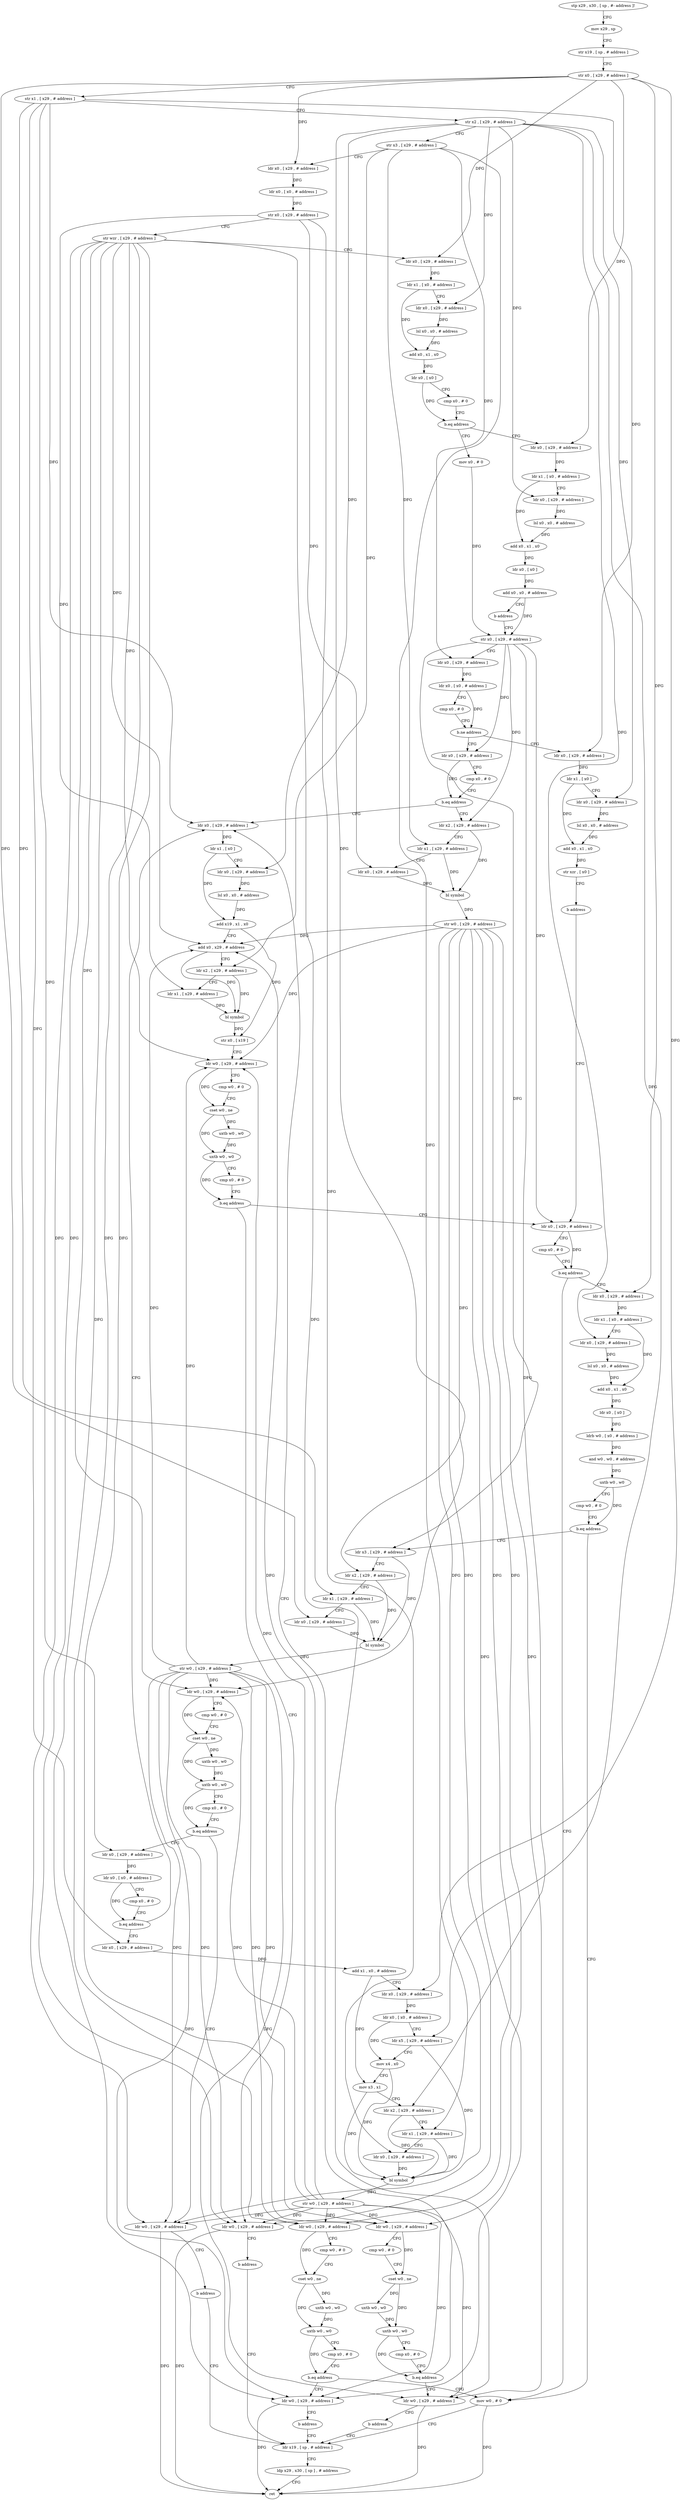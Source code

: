 digraph "func" {
"4454328" [label = "stp x29 , x30 , [ sp , #- address ]!" ]
"4454332" [label = "mov x29 , sp" ]
"4454336" [label = "str x19 , [ sp , # address ]" ]
"4454340" [label = "str x0 , [ x29 , # address ]" ]
"4454344" [label = "str x1 , [ x29 , # address ]" ]
"4454348" [label = "str x2 , [ x29 , # address ]" ]
"4454352" [label = "str x3 , [ x29 , # address ]" ]
"4454356" [label = "ldr x0 , [ x29 , # address ]" ]
"4454360" [label = "ldr x0 , [ x0 , # address ]" ]
"4454364" [label = "str x0 , [ x29 , # address ]" ]
"4454368" [label = "str wzr , [ x29 , # address ]" ]
"4454372" [label = "ldr x0 , [ x29 , # address ]" ]
"4454376" [label = "ldr x1 , [ x0 , # address ]" ]
"4454380" [label = "ldr x0 , [ x29 , # address ]" ]
"4454384" [label = "lsl x0 , x0 , # address" ]
"4454388" [label = "add x0 , x1 , x0" ]
"4454392" [label = "ldr x0 , [ x0 ]" ]
"4454396" [label = "cmp x0 , # 0" ]
"4454400" [label = "b.eq address" ]
"4454436" [label = "mov x0 , # 0" ]
"4454404" [label = "ldr x0 , [ x29 , # address ]" ]
"4454440" [label = "str x0 , [ x29 , # address ]" ]
"4454408" [label = "ldr x1 , [ x0 , # address ]" ]
"4454412" [label = "ldr x0 , [ x29 , # address ]" ]
"4454416" [label = "lsl x0 , x0 , # address" ]
"4454420" [label = "add x0 , x1 , x0" ]
"4454424" [label = "ldr x0 , [ x0 ]" ]
"4454428" [label = "add x0 , x0 , # address" ]
"4454432" [label = "b address" ]
"4454488" [label = "ldr x0 , [ x29 , # address ]" ]
"4454492" [label = "cmp x0 , # 0" ]
"4454496" [label = "b.eq address" ]
"4454656" [label = "ldr x0 , [ x29 , # address ]" ]
"4454500" [label = "ldr x2 , [ x29 , # address ]" ]
"4454460" [label = "ldr x0 , [ x29 , # address ]" ]
"4454464" [label = "ldr x1 , [ x0 ]" ]
"4454468" [label = "ldr x0 , [ x29 , # address ]" ]
"4454472" [label = "lsl x0 , x0 , # address" ]
"4454476" [label = "add x0 , x1 , x0" ]
"4454480" [label = "str xzr , [ x0 ]" ]
"4454484" [label = "b address" ]
"4454732" [label = "ldr x0 , [ x29 , # address ]" ]
"4454444" [label = "ldr x0 , [ x29 , # address ]" ]
"4454448" [label = "ldr x0 , [ x0 , # address ]" ]
"4454452" [label = "cmp x0 , # 0" ]
"4454456" [label = "b.ne address" ]
"4454660" [label = "ldr x1 , [ x0 ]" ]
"4454664" [label = "ldr x0 , [ x29 , # address ]" ]
"4454668" [label = "lsl x0 , x0 , # address" ]
"4454672" [label = "add x19 , x1 , x0" ]
"4454676" [label = "add x0 , x29 , # address" ]
"4454680" [label = "ldr x2 , [ x29 , # address ]" ]
"4454684" [label = "ldr x1 , [ x29 , # address ]" ]
"4454688" [label = "bl symbol" ]
"4454692" [label = "str x0 , [ x19 ]" ]
"4454696" [label = "ldr w0 , [ x29 , # address ]" ]
"4454700" [label = "cmp w0 , # 0" ]
"4454704" [label = "cset w0 , ne" ]
"4454708" [label = "uxtb w0 , w0" ]
"4454712" [label = "uxtb w0 , w0" ]
"4454716" [label = "cmp x0 , # 0" ]
"4454720" [label = "b.eq address" ]
"4454724" [label = "ldr w0 , [ x29 , # address ]" ]
"4454504" [label = "ldr x1 , [ x29 , # address ]" ]
"4454508" [label = "ldr x0 , [ x29 , # address ]" ]
"4454512" [label = "bl symbol" ]
"4454516" [label = "str w0 , [ x29 , # address ]" ]
"4454520" [label = "ldr w0 , [ x29 , # address ]" ]
"4454524" [label = "cmp w0 , # 0" ]
"4454528" [label = "cset w0 , ne" ]
"4454532" [label = "uxtb w0 , w0" ]
"4454536" [label = "uxtb w0 , w0" ]
"4454540" [label = "cmp x0 , # 0" ]
"4454544" [label = "b.eq address" ]
"4454556" [label = "ldr x0 , [ x29 , # address ]" ]
"4454548" [label = "ldr w0 , [ x29 , # address ]" ]
"4454736" [label = "cmp x0 , # 0" ]
"4454740" [label = "b.eq address" ]
"4454848" [label = "mov w0 , # 0" ]
"4454744" [label = "ldr x0 , [ x29 , # address ]" ]
"4454728" [label = "b address" ]
"4454852" [label = "ldr x19 , [ sp , # address ]" ]
"4454560" [label = "ldr x0 , [ x0 , # address ]" ]
"4454564" [label = "cmp x0 , # 0" ]
"4454568" [label = "b.eq address" ]
"4454572" [label = "ldr x0 , [ x29 , # address ]" ]
"4454552" [label = "b address" ]
"4454748" [label = "ldr x1 , [ x0 , # address ]" ]
"4454752" [label = "ldr x0 , [ x29 , # address ]" ]
"4454756" [label = "lsl x0 , x0 , # address" ]
"4454760" [label = "add x0 , x1 , x0" ]
"4454764" [label = "ldr x0 , [ x0 ]" ]
"4454768" [label = "ldrb w0 , [ x0 , # address ]" ]
"4454772" [label = "and w0 , w0 , # address" ]
"4454776" [label = "uxtb w0 , w0" ]
"4454780" [label = "cmp w0 , # 0" ]
"4454784" [label = "b.eq address" ]
"4454788" [label = "ldr x3 , [ x29 , # address ]" ]
"4454856" [label = "ldp x29 , x30 , [ sp ] , # address" ]
"4454860" [label = "ret" ]
"4454576" [label = "add x1 , x0 , # address" ]
"4454580" [label = "ldr x0 , [ x29 , # address ]" ]
"4454584" [label = "ldr x0 , [ x0 , # address ]" ]
"4454588" [label = "ldr x5 , [ x29 , # address ]" ]
"4454592" [label = "mov x4 , x0" ]
"4454596" [label = "mov x3 , x1" ]
"4454600" [label = "ldr x2 , [ x29 , # address ]" ]
"4454604" [label = "ldr x1 , [ x29 , # address ]" ]
"4454608" [label = "ldr x0 , [ x29 , # address ]" ]
"4454612" [label = "bl symbol" ]
"4454616" [label = "str w0 , [ x29 , # address ]" ]
"4454620" [label = "ldr w0 , [ x29 , # address ]" ]
"4454624" [label = "cmp w0 , # 0" ]
"4454628" [label = "cset w0 , ne" ]
"4454632" [label = "uxtb w0 , w0" ]
"4454636" [label = "uxtb w0 , w0" ]
"4454640" [label = "cmp x0 , # 0" ]
"4454644" [label = "b.eq address" ]
"4454648" [label = "ldr w0 , [ x29 , # address ]" ]
"4454792" [label = "ldr x2 , [ x29 , # address ]" ]
"4454796" [label = "ldr x1 , [ x29 , # address ]" ]
"4454800" [label = "ldr x0 , [ x29 , # address ]" ]
"4454804" [label = "bl symbol" ]
"4454808" [label = "str w0 , [ x29 , # address ]" ]
"4454812" [label = "ldr w0 , [ x29 , # address ]" ]
"4454816" [label = "cmp w0 , # 0" ]
"4454820" [label = "cset w0 , ne" ]
"4454824" [label = "uxtb w0 , w0" ]
"4454828" [label = "uxtb w0 , w0" ]
"4454832" [label = "cmp x0 , # 0" ]
"4454836" [label = "b.eq address" ]
"4454840" [label = "ldr w0 , [ x29 , # address ]" ]
"4454652" [label = "b address" ]
"4454844" [label = "b address" ]
"4454328" -> "4454332" [ label = "CFG" ]
"4454332" -> "4454336" [ label = "CFG" ]
"4454336" -> "4454340" [ label = "CFG" ]
"4454340" -> "4454344" [ label = "CFG" ]
"4454340" -> "4454356" [ label = "DFG" ]
"4454340" -> "4454372" [ label = "DFG" ]
"4454340" -> "4454404" [ label = "DFG" ]
"4454340" -> "4454744" [ label = "DFG" ]
"4454340" -> "4454800" [ label = "DFG" ]
"4454340" -> "4454580" [ label = "DFG" ]
"4454344" -> "4454348" [ label = "CFG" ]
"4454344" -> "4454460" [ label = "DFG" ]
"4454344" -> "4454656" [ label = "DFG" ]
"4454344" -> "4454796" [ label = "DFG" ]
"4454344" -> "4454556" [ label = "DFG" ]
"4454344" -> "4454572" [ label = "DFG" ]
"4454348" -> "4454352" [ label = "CFG" ]
"4454348" -> "4454380" [ label = "DFG" ]
"4454348" -> "4454412" [ label = "DFG" ]
"4454348" -> "4454468" [ label = "DFG" ]
"4454348" -> "4454664" [ label = "DFG" ]
"4454348" -> "4454752" [ label = "DFG" ]
"4454348" -> "4454792" [ label = "DFG" ]
"4454348" -> "4454588" [ label = "DFG" ]
"4454352" -> "4454356" [ label = "CFG" ]
"4454352" -> "4454444" [ label = "DFG" ]
"4454352" -> "4454680" [ label = "DFG" ]
"4454352" -> "4454504" [ label = "DFG" ]
"4454352" -> "4454604" [ label = "DFG" ]
"4454356" -> "4454360" [ label = "DFG" ]
"4454360" -> "4454364" [ label = "DFG" ]
"4454364" -> "4454368" [ label = "CFG" ]
"4454364" -> "4454684" [ label = "DFG" ]
"4454364" -> "4454508" [ label = "DFG" ]
"4454364" -> "4454608" [ label = "DFG" ]
"4454368" -> "4454372" [ label = "CFG" ]
"4454368" -> "4454696" [ label = "DFG" ]
"4454368" -> "4454520" [ label = "DFG" ]
"4454368" -> "4454812" [ label = "DFG" ]
"4454368" -> "4454724" [ label = "DFG" ]
"4454368" -> "4454548" [ label = "DFG" ]
"4454368" -> "4454620" [ label = "DFG" ]
"4454368" -> "4454840" [ label = "DFG" ]
"4454368" -> "4454648" [ label = "DFG" ]
"4454368" -> "4454676" [ label = "DFG" ]
"4454372" -> "4454376" [ label = "DFG" ]
"4454376" -> "4454380" [ label = "CFG" ]
"4454376" -> "4454388" [ label = "DFG" ]
"4454380" -> "4454384" [ label = "DFG" ]
"4454384" -> "4454388" [ label = "DFG" ]
"4454388" -> "4454392" [ label = "DFG" ]
"4454392" -> "4454396" [ label = "CFG" ]
"4454392" -> "4454400" [ label = "DFG" ]
"4454396" -> "4454400" [ label = "CFG" ]
"4454400" -> "4454436" [ label = "CFG" ]
"4454400" -> "4454404" [ label = "CFG" ]
"4454436" -> "4454440" [ label = "DFG" ]
"4454404" -> "4454408" [ label = "DFG" ]
"4454440" -> "4454444" [ label = "CFG" ]
"4454440" -> "4454488" [ label = "DFG" ]
"4454440" -> "4454500" [ label = "DFG" ]
"4454440" -> "4454732" [ label = "DFG" ]
"4454440" -> "4454788" [ label = "DFG" ]
"4454440" -> "4454600" [ label = "DFG" ]
"4454408" -> "4454412" [ label = "CFG" ]
"4454408" -> "4454420" [ label = "DFG" ]
"4454412" -> "4454416" [ label = "DFG" ]
"4454416" -> "4454420" [ label = "DFG" ]
"4454420" -> "4454424" [ label = "DFG" ]
"4454424" -> "4454428" [ label = "DFG" ]
"4454428" -> "4454432" [ label = "CFG" ]
"4454428" -> "4454440" [ label = "DFG" ]
"4454432" -> "4454440" [ label = "CFG" ]
"4454488" -> "4454492" [ label = "CFG" ]
"4454488" -> "4454496" [ label = "DFG" ]
"4454492" -> "4454496" [ label = "CFG" ]
"4454496" -> "4454656" [ label = "CFG" ]
"4454496" -> "4454500" [ label = "CFG" ]
"4454656" -> "4454660" [ label = "DFG" ]
"4454500" -> "4454504" [ label = "CFG" ]
"4454500" -> "4454512" [ label = "DFG" ]
"4454460" -> "4454464" [ label = "DFG" ]
"4454464" -> "4454468" [ label = "CFG" ]
"4454464" -> "4454476" [ label = "DFG" ]
"4454468" -> "4454472" [ label = "DFG" ]
"4454472" -> "4454476" [ label = "DFG" ]
"4454476" -> "4454480" [ label = "DFG" ]
"4454480" -> "4454484" [ label = "CFG" ]
"4454484" -> "4454732" [ label = "CFG" ]
"4454732" -> "4454736" [ label = "CFG" ]
"4454732" -> "4454740" [ label = "DFG" ]
"4454444" -> "4454448" [ label = "DFG" ]
"4454448" -> "4454452" [ label = "CFG" ]
"4454448" -> "4454456" [ label = "DFG" ]
"4454452" -> "4454456" [ label = "CFG" ]
"4454456" -> "4454488" [ label = "CFG" ]
"4454456" -> "4454460" [ label = "CFG" ]
"4454660" -> "4454664" [ label = "CFG" ]
"4454660" -> "4454672" [ label = "DFG" ]
"4454664" -> "4454668" [ label = "DFG" ]
"4454668" -> "4454672" [ label = "DFG" ]
"4454672" -> "4454676" [ label = "CFG" ]
"4454672" -> "4454692" [ label = "DFG" ]
"4454676" -> "4454680" [ label = "CFG" ]
"4454676" -> "4454688" [ label = "DFG" ]
"4454680" -> "4454684" [ label = "CFG" ]
"4454680" -> "4454688" [ label = "DFG" ]
"4454684" -> "4454688" [ label = "DFG" ]
"4454688" -> "4454692" [ label = "DFG" ]
"4454692" -> "4454696" [ label = "CFG" ]
"4454696" -> "4454700" [ label = "CFG" ]
"4454696" -> "4454704" [ label = "DFG" ]
"4454700" -> "4454704" [ label = "CFG" ]
"4454704" -> "4454708" [ label = "DFG" ]
"4454704" -> "4454712" [ label = "DFG" ]
"4454708" -> "4454712" [ label = "DFG" ]
"4454712" -> "4454716" [ label = "CFG" ]
"4454712" -> "4454720" [ label = "DFG" ]
"4454716" -> "4454720" [ label = "CFG" ]
"4454720" -> "4454732" [ label = "CFG" ]
"4454720" -> "4454724" [ label = "CFG" ]
"4454724" -> "4454728" [ label = "CFG" ]
"4454724" -> "4454860" [ label = "DFG" ]
"4454504" -> "4454508" [ label = "CFG" ]
"4454504" -> "4454512" [ label = "DFG" ]
"4454508" -> "4454512" [ label = "DFG" ]
"4454512" -> "4454516" [ label = "DFG" ]
"4454516" -> "4454520" [ label = "DFG" ]
"4454516" -> "4454676" [ label = "DFG" ]
"4454516" -> "4454696" [ label = "DFG" ]
"4454516" -> "4454812" [ label = "DFG" ]
"4454516" -> "4454724" [ label = "DFG" ]
"4454516" -> "4454548" [ label = "DFG" ]
"4454516" -> "4454620" [ label = "DFG" ]
"4454516" -> "4454840" [ label = "DFG" ]
"4454516" -> "4454648" [ label = "DFG" ]
"4454520" -> "4454524" [ label = "CFG" ]
"4454520" -> "4454528" [ label = "DFG" ]
"4454524" -> "4454528" [ label = "CFG" ]
"4454528" -> "4454532" [ label = "DFG" ]
"4454528" -> "4454536" [ label = "DFG" ]
"4454532" -> "4454536" [ label = "DFG" ]
"4454536" -> "4454540" [ label = "CFG" ]
"4454536" -> "4454544" [ label = "DFG" ]
"4454540" -> "4454544" [ label = "CFG" ]
"4454544" -> "4454556" [ label = "CFG" ]
"4454544" -> "4454548" [ label = "CFG" ]
"4454556" -> "4454560" [ label = "DFG" ]
"4454548" -> "4454552" [ label = "CFG" ]
"4454548" -> "4454860" [ label = "DFG" ]
"4454736" -> "4454740" [ label = "CFG" ]
"4454740" -> "4454848" [ label = "CFG" ]
"4454740" -> "4454744" [ label = "CFG" ]
"4454848" -> "4454852" [ label = "CFG" ]
"4454848" -> "4454860" [ label = "DFG" ]
"4454744" -> "4454748" [ label = "DFG" ]
"4454728" -> "4454852" [ label = "CFG" ]
"4454852" -> "4454856" [ label = "CFG" ]
"4454560" -> "4454564" [ label = "CFG" ]
"4454560" -> "4454568" [ label = "DFG" ]
"4454564" -> "4454568" [ label = "CFG" ]
"4454568" -> "4454656" [ label = "CFG" ]
"4454568" -> "4454572" [ label = "CFG" ]
"4454572" -> "4454576" [ label = "DFG" ]
"4454552" -> "4454852" [ label = "CFG" ]
"4454748" -> "4454752" [ label = "CFG" ]
"4454748" -> "4454760" [ label = "DFG" ]
"4454752" -> "4454756" [ label = "DFG" ]
"4454756" -> "4454760" [ label = "DFG" ]
"4454760" -> "4454764" [ label = "DFG" ]
"4454764" -> "4454768" [ label = "DFG" ]
"4454768" -> "4454772" [ label = "DFG" ]
"4454772" -> "4454776" [ label = "DFG" ]
"4454776" -> "4454780" [ label = "CFG" ]
"4454776" -> "4454784" [ label = "DFG" ]
"4454780" -> "4454784" [ label = "CFG" ]
"4454784" -> "4454848" [ label = "CFG" ]
"4454784" -> "4454788" [ label = "CFG" ]
"4454788" -> "4454792" [ label = "CFG" ]
"4454788" -> "4454804" [ label = "DFG" ]
"4454856" -> "4454860" [ label = "CFG" ]
"4454576" -> "4454580" [ label = "CFG" ]
"4454576" -> "4454596" [ label = "DFG" ]
"4454580" -> "4454584" [ label = "DFG" ]
"4454584" -> "4454588" [ label = "CFG" ]
"4454584" -> "4454592" [ label = "DFG" ]
"4454588" -> "4454592" [ label = "CFG" ]
"4454588" -> "4454612" [ label = "DFG" ]
"4454592" -> "4454596" [ label = "CFG" ]
"4454592" -> "4454612" [ label = "DFG" ]
"4454596" -> "4454600" [ label = "CFG" ]
"4454596" -> "4454612" [ label = "DFG" ]
"4454600" -> "4454604" [ label = "CFG" ]
"4454600" -> "4454612" [ label = "DFG" ]
"4454604" -> "4454608" [ label = "CFG" ]
"4454604" -> "4454612" [ label = "DFG" ]
"4454608" -> "4454612" [ label = "DFG" ]
"4454612" -> "4454616" [ label = "DFG" ]
"4454616" -> "4454620" [ label = "DFG" ]
"4454616" -> "4454676" [ label = "DFG" ]
"4454616" -> "4454696" [ label = "DFG" ]
"4454616" -> "4454520" [ label = "DFG" ]
"4454616" -> "4454812" [ label = "DFG" ]
"4454616" -> "4454724" [ label = "DFG" ]
"4454616" -> "4454548" [ label = "DFG" ]
"4454616" -> "4454840" [ label = "DFG" ]
"4454616" -> "4454648" [ label = "DFG" ]
"4454620" -> "4454624" [ label = "CFG" ]
"4454620" -> "4454628" [ label = "DFG" ]
"4454624" -> "4454628" [ label = "CFG" ]
"4454628" -> "4454632" [ label = "DFG" ]
"4454628" -> "4454636" [ label = "DFG" ]
"4454632" -> "4454636" [ label = "DFG" ]
"4454636" -> "4454640" [ label = "CFG" ]
"4454636" -> "4454644" [ label = "DFG" ]
"4454640" -> "4454644" [ label = "CFG" ]
"4454644" -> "4454656" [ label = "CFG" ]
"4454644" -> "4454648" [ label = "CFG" ]
"4454648" -> "4454652" [ label = "CFG" ]
"4454648" -> "4454860" [ label = "DFG" ]
"4454792" -> "4454796" [ label = "CFG" ]
"4454792" -> "4454804" [ label = "DFG" ]
"4454796" -> "4454800" [ label = "CFG" ]
"4454796" -> "4454804" [ label = "DFG" ]
"4454800" -> "4454804" [ label = "DFG" ]
"4454804" -> "4454808" [ label = "DFG" ]
"4454808" -> "4454812" [ label = "DFG" ]
"4454808" -> "4454676" [ label = "DFG" ]
"4454808" -> "4454696" [ label = "DFG" ]
"4454808" -> "4454520" [ label = "DFG" ]
"4454808" -> "4454724" [ label = "DFG" ]
"4454808" -> "4454548" [ label = "DFG" ]
"4454808" -> "4454620" [ label = "DFG" ]
"4454808" -> "4454840" [ label = "DFG" ]
"4454808" -> "4454648" [ label = "DFG" ]
"4454812" -> "4454816" [ label = "CFG" ]
"4454812" -> "4454820" [ label = "DFG" ]
"4454816" -> "4454820" [ label = "CFG" ]
"4454820" -> "4454824" [ label = "DFG" ]
"4454820" -> "4454828" [ label = "DFG" ]
"4454824" -> "4454828" [ label = "DFG" ]
"4454828" -> "4454832" [ label = "CFG" ]
"4454828" -> "4454836" [ label = "DFG" ]
"4454832" -> "4454836" [ label = "CFG" ]
"4454836" -> "4454848" [ label = "CFG" ]
"4454836" -> "4454840" [ label = "CFG" ]
"4454840" -> "4454844" [ label = "CFG" ]
"4454840" -> "4454860" [ label = "DFG" ]
"4454652" -> "4454852" [ label = "CFG" ]
"4454844" -> "4454852" [ label = "CFG" ]
}

